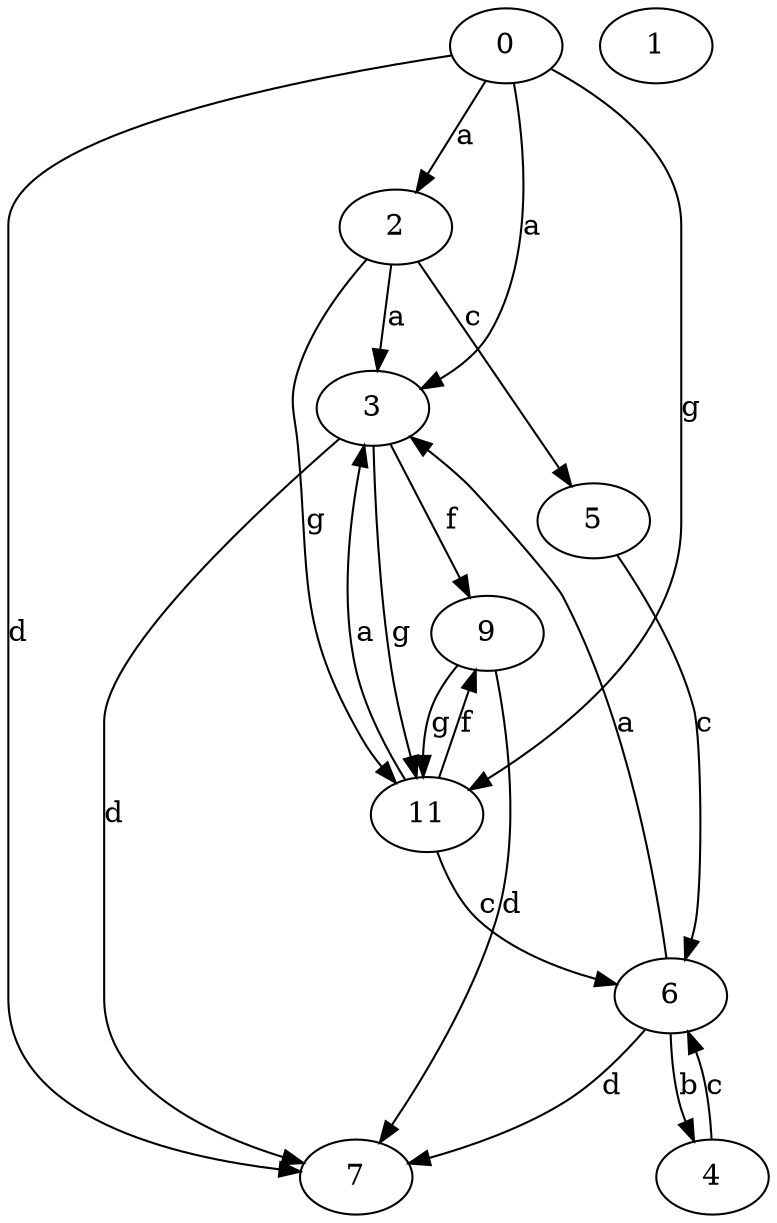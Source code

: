 strict digraph  {
0;
2;
3;
4;
5;
6;
1;
7;
9;
11;
0 -> 2  [label=a];
0 -> 3  [label=a];
0 -> 7  [label=d];
0 -> 11  [label=g];
2 -> 3  [label=a];
2 -> 5  [label=c];
2 -> 11  [label=g];
3 -> 7  [label=d];
3 -> 9  [label=f];
3 -> 11  [label=g];
4 -> 6  [label=c];
5 -> 6  [label=c];
6 -> 3  [label=a];
6 -> 4  [label=b];
6 -> 7  [label=d];
9 -> 7  [label=d];
9 -> 11  [label=g];
11 -> 3  [label=a];
11 -> 6  [label=c];
11 -> 9  [label=f];
}
